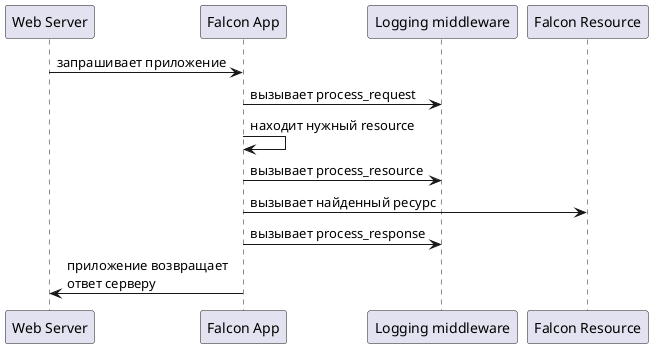 @startuml

participant  "Web Server"          as web_server
participant  "Falcon App"          as falcon
participant  "Logging middleware"  as logging_middleware
participant  "Falcon Resource"     as resource

web_server -> falcon         : запрашивает приложение
falcon -> logging_middleware : вызывает process_request
falcon -> falcon             : находит нужный resource
falcon -> logging_middleware : вызывает process_resource
falcon -> resource           : вызывает найденный ресурс
falcon -> logging_middleware : вызывает process_response
web_server <- falcon : приложение возвращает\nответ серверу

@enduml
